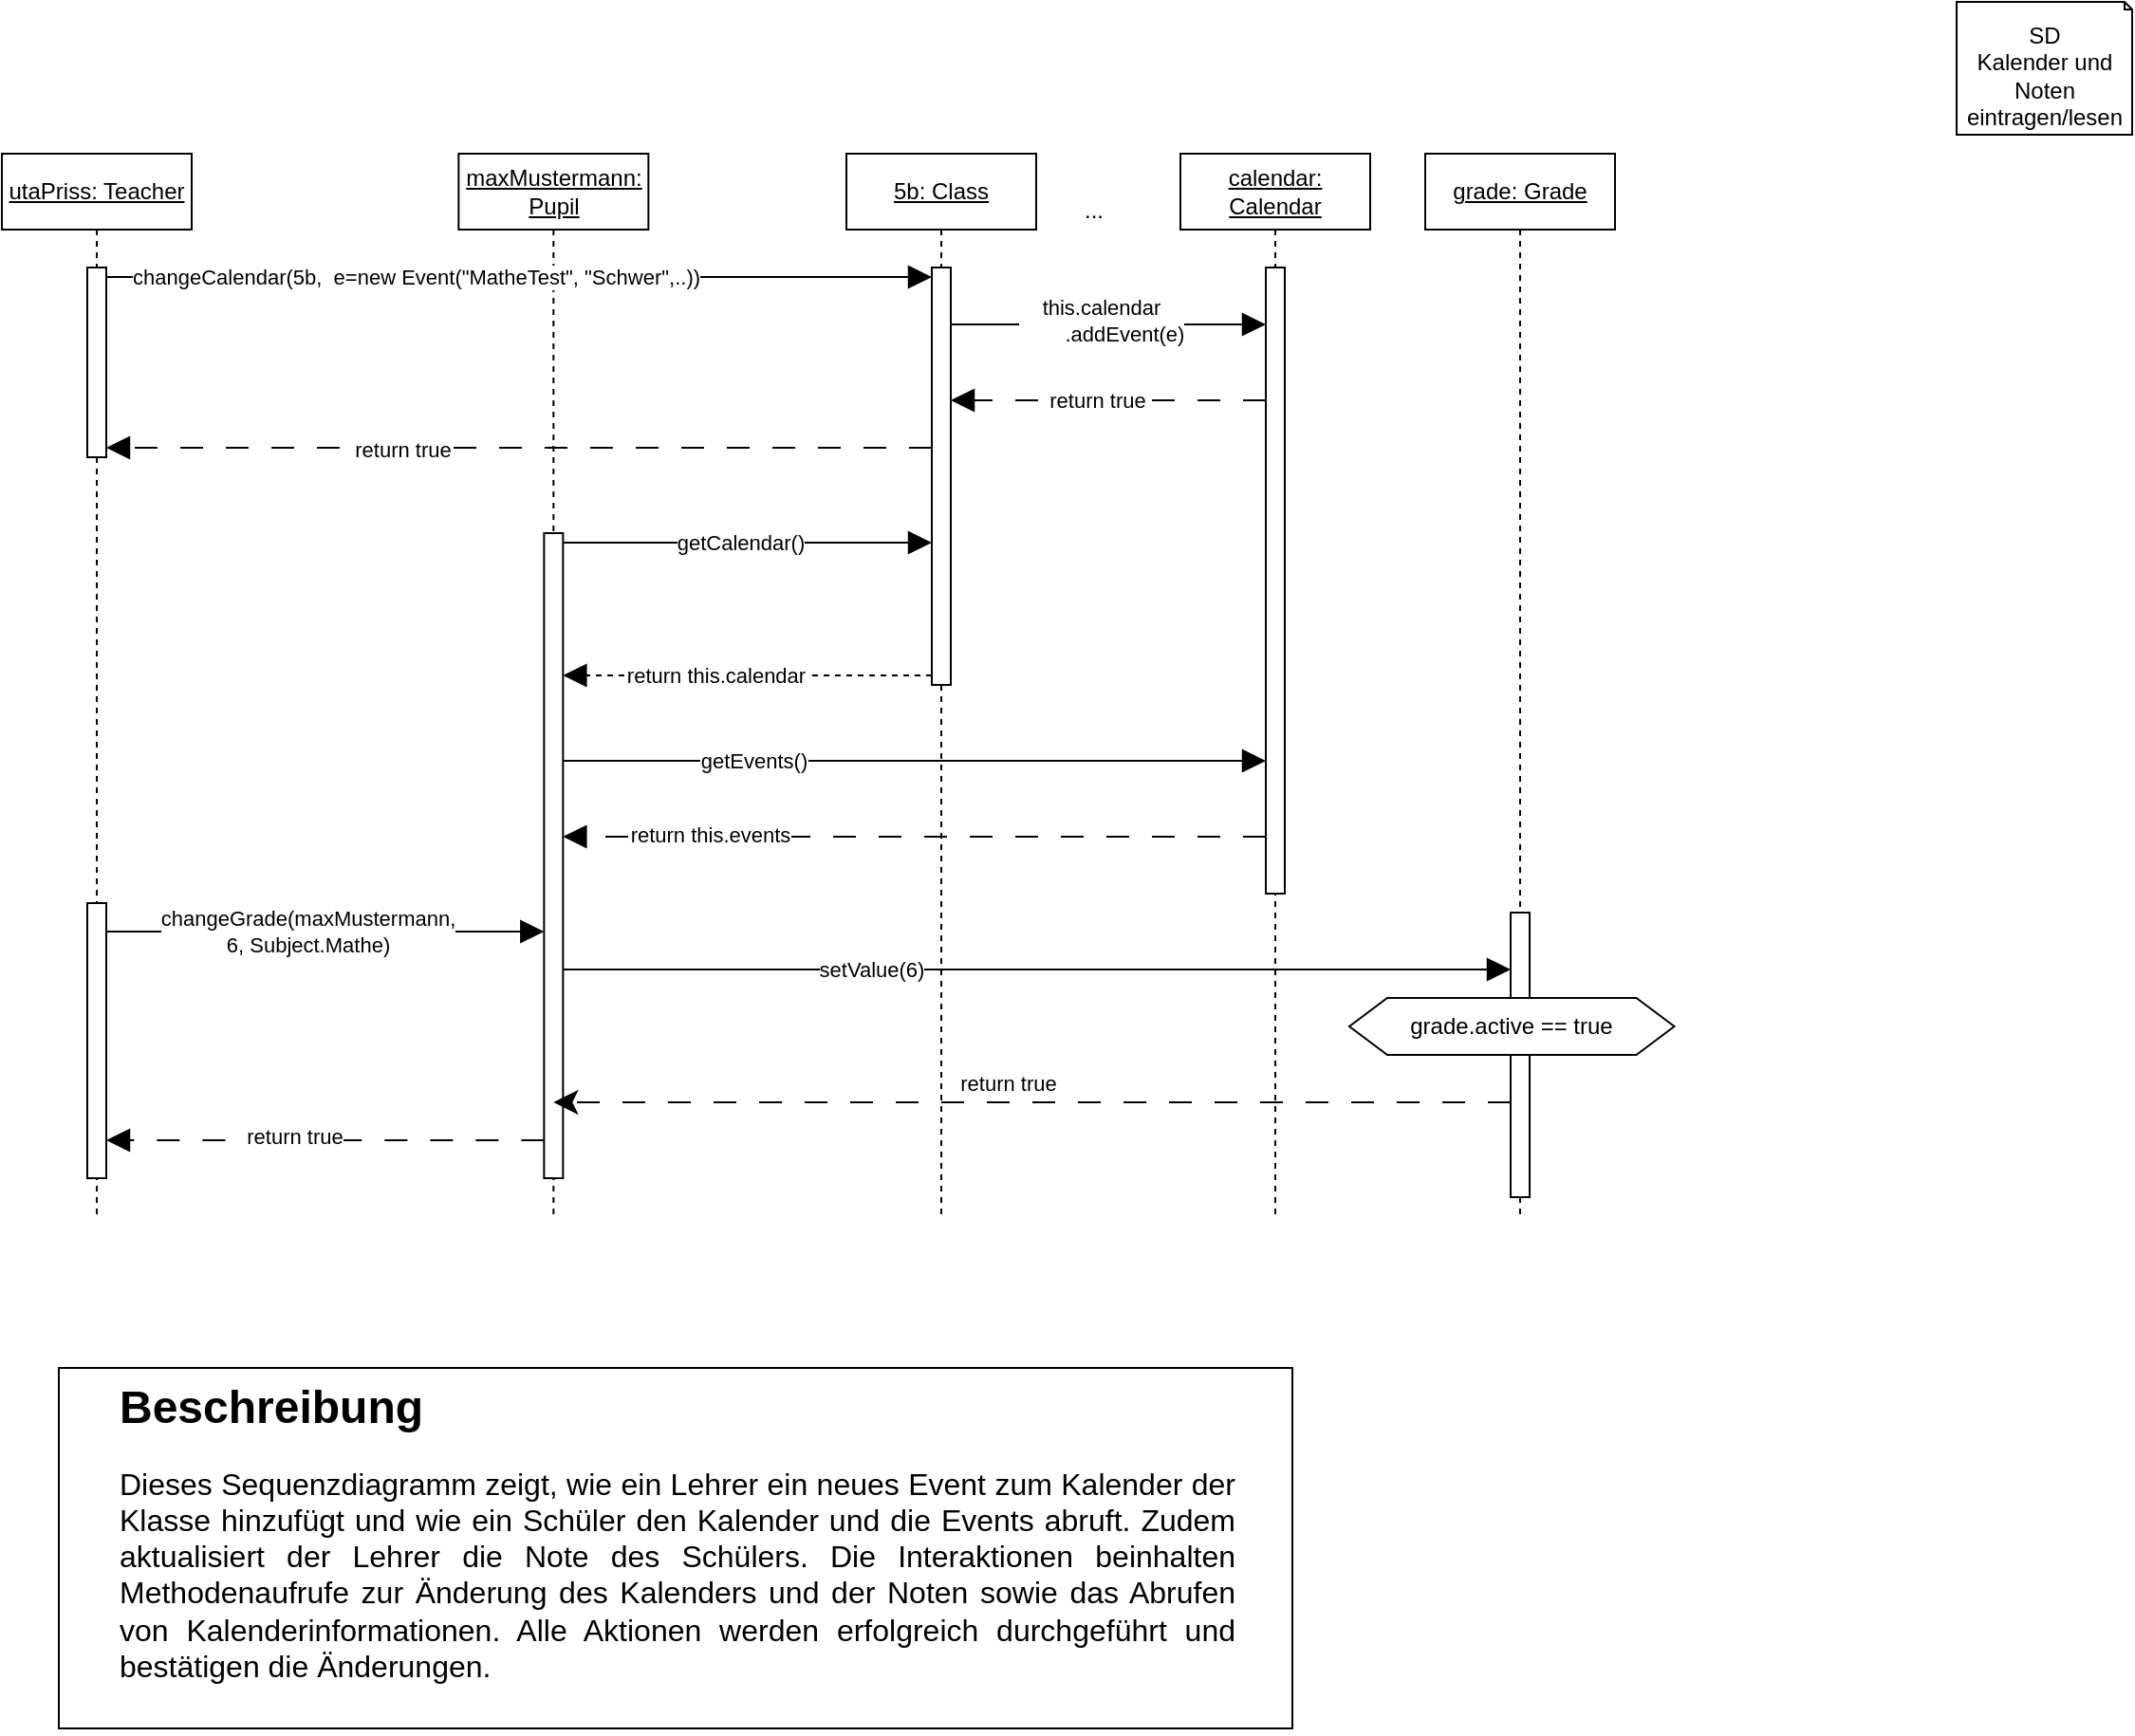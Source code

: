 <mxfile version="24.2.5" type="github">
  <diagram name="Page-1" id="lqil6zeCuKkwjWcCTeRo">
    <mxGraphModel dx="2849" dy="762" grid="1" gridSize="10" guides="1" tooltips="1" connect="1" arrows="1" fold="1" page="1" pageScale="1" pageWidth="850" pageHeight="1100" math="0" shadow="0">
      <root>
        <mxCell id="0" />
        <mxCell id="1" parent="0" />
        <mxCell id="LGZqytboxsc6lPR2mBcq-13" value="SD&lt;div&gt;Kalender und Noten&lt;/div&gt;&lt;div&gt;eintragen/lesen&lt;/div&gt;" style="shape=note2;boundedLbl=1;whiteSpace=wrap;html=1;size=4;verticalAlign=top;align=center;" parent="1" vertex="1">
          <mxGeometry x="-670" y="30" width="92.5" height="70" as="geometry" />
        </mxCell>
        <mxCell id="LGZqytboxsc6lPR2mBcq-44" value="&lt;u&gt;maxMustermann: Pupil&lt;/u&gt;" style="shape=umlLifeline;perimeter=lifelinePerimeter;whiteSpace=wrap;html=1;container=1;dropTarget=0;collapsible=0;recursiveResize=0;outlineConnect=0;portConstraint=eastwest;newEdgeStyle={&quot;edgeStyle&quot;:&quot;elbowEdgeStyle&quot;,&quot;elbow&quot;:&quot;vertical&quot;,&quot;curved&quot;:0,&quot;rounded&quot;:0};" parent="1" vertex="1">
          <mxGeometry x="-1459.33" y="110" width="100" height="560" as="geometry" />
        </mxCell>
        <mxCell id="LGZqytboxsc6lPR2mBcq-45" value="" style="html=1;points=[[0,0,0,0,5],[0,1,0,0,-5],[1,0,0,0,5],[1,1,0,0,-5]];perimeter=orthogonalPerimeter;outlineConnect=0;targetShapes=umlLifeline;portConstraint=eastwest;newEdgeStyle={&quot;curved&quot;:0,&quot;rounded&quot;:0};" parent="LGZqytboxsc6lPR2mBcq-44" vertex="1">
          <mxGeometry x="45" y="200" width="10" height="340" as="geometry" />
        </mxCell>
        <mxCell id="LGZqytboxsc6lPR2mBcq-48" value="&lt;u&gt;5b: Class&lt;/u&gt;" style="shape=umlLifeline;perimeter=lifelinePerimeter;whiteSpace=wrap;html=1;container=1;dropTarget=0;collapsible=0;recursiveResize=0;outlineConnect=0;portConstraint=eastwest;newEdgeStyle={&quot;edgeStyle&quot;:&quot;elbowEdgeStyle&quot;,&quot;elbow&quot;:&quot;vertical&quot;,&quot;curved&quot;:0,&quot;rounded&quot;:0};" parent="1" vertex="1">
          <mxGeometry x="-1255" y="110" width="100" height="560" as="geometry" />
        </mxCell>
        <mxCell id="LGZqytboxsc6lPR2mBcq-50" value="" style="html=1;points=[[0,0,0,0,5],[0,1,0,0,-5],[1,0,0,0,5],[1,1,0,0,-5]];perimeter=orthogonalPerimeter;outlineConnect=0;targetShapes=umlLifeline;portConstraint=eastwest;newEdgeStyle={&quot;curved&quot;:0,&quot;rounded&quot;:0};" parent="LGZqytboxsc6lPR2mBcq-48" vertex="1">
          <mxGeometry x="45" y="60" width="10" height="220" as="geometry" />
        </mxCell>
        <mxCell id="LGZqytboxsc6lPR2mBcq-55" style="edgeStyle=orthogonalEdgeStyle;rounded=0;orthogonalLoop=1;jettySize=auto;html=1;curved=0;endArrow=block;endFill=1;exitX=1;exitY=0;exitDx=0;exitDy=5;exitPerimeter=0;endSize=10;startSize=10;" parent="1" source="LGZqytboxsc6lPR2mBcq-45" target="LGZqytboxsc6lPR2mBcq-50" edge="1">
          <mxGeometry relative="1" as="geometry">
            <Array as="points">
              <mxPoint x="-1260" y="315" />
              <mxPoint x="-1260" y="315" />
            </Array>
            <mxPoint x="-1100" y="415" as="targetPoint" />
          </mxGeometry>
        </mxCell>
        <mxCell id="LGZqytboxsc6lPR2mBcq-56" value="getCalendar()" style="edgeLabel;html=1;align=center;verticalAlign=middle;resizable=0;points=[];" parent="LGZqytboxsc6lPR2mBcq-55" vertex="1" connectable="0">
          <mxGeometry x="-0.148" y="-2" relative="1" as="geometry">
            <mxPoint x="10" y="-2" as="offset" />
          </mxGeometry>
        </mxCell>
        <mxCell id="LGZqytboxsc6lPR2mBcq-57" style="edgeStyle=orthogonalEdgeStyle;rounded=0;orthogonalLoop=1;jettySize=auto;html=1;curved=0;dashed=1;endArrow=block;endFill=1;exitX=0;exitY=1;exitDx=0;exitDy=-5;exitPerimeter=0;endSize=10;startSize=10;" parent="1" source="LGZqytboxsc6lPR2mBcq-50" target="LGZqytboxsc6lPR2mBcq-45" edge="1">
          <mxGeometry relative="1" as="geometry">
            <Array as="points">
              <mxPoint x="-1230" y="385" />
              <mxPoint x="-1230" y="385" />
            </Array>
          </mxGeometry>
        </mxCell>
        <mxCell id="LGZqytboxsc6lPR2mBcq-58" value="return this.calendar" style="edgeLabel;html=1;align=center;verticalAlign=middle;resizable=0;points=[];" parent="LGZqytboxsc6lPR2mBcq-57" vertex="1" connectable="0">
          <mxGeometry x="0.097" relative="1" as="geometry">
            <mxPoint x="-8" as="offset" />
          </mxGeometry>
        </mxCell>
        <mxCell id="LGZqytboxsc6lPR2mBcq-59" value="&lt;u&gt;calendar: Calendar&lt;/u&gt;" style="shape=umlLifeline;perimeter=lifelinePerimeter;whiteSpace=wrap;html=1;container=1;dropTarget=0;collapsible=0;recursiveResize=0;outlineConnect=0;portConstraint=eastwest;newEdgeStyle={&quot;edgeStyle&quot;:&quot;elbowEdgeStyle&quot;,&quot;elbow&quot;:&quot;vertical&quot;,&quot;curved&quot;:0,&quot;rounded&quot;:0};" parent="1" vertex="1">
          <mxGeometry x="-1079" y="110" width="100" height="560" as="geometry" />
        </mxCell>
        <mxCell id="LGZqytboxsc6lPR2mBcq-60" value="" style="html=1;points=[[0,0,0,0,5],[0,1,0,0,-5],[1,0,0,0,5],[1,1,0,0,-5]];perimeter=orthogonalPerimeter;outlineConnect=0;targetShapes=umlLifeline;portConstraint=eastwest;newEdgeStyle={&quot;curved&quot;:0,&quot;rounded&quot;:0};" parent="LGZqytboxsc6lPR2mBcq-59" vertex="1">
          <mxGeometry x="45" y="60" width="10" height="330" as="geometry" />
        </mxCell>
        <mxCell id="LGZqytboxsc6lPR2mBcq-64" style="edgeStyle=orthogonalEdgeStyle;rounded=0;orthogonalLoop=1;jettySize=auto;html=1;curved=0;endArrow=block;endFill=1;endSize=10;startSize=10;" parent="1" source="LGZqytboxsc6lPR2mBcq-45" target="LGZqytboxsc6lPR2mBcq-60" edge="1">
          <mxGeometry relative="1" as="geometry">
            <Array as="points">
              <mxPoint x="-1090" y="430" />
              <mxPoint x="-1090" y="430" />
            </Array>
          </mxGeometry>
        </mxCell>
        <mxCell id="LGZqytboxsc6lPR2mBcq-65" value="getEvents()" style="edgeLabel;html=1;align=center;verticalAlign=middle;resizable=0;points=[];" parent="LGZqytboxsc6lPR2mBcq-64" vertex="1" connectable="0">
          <mxGeometry x="-0.305" y="2" relative="1" as="geometry">
            <mxPoint x="-28" y="2" as="offset" />
          </mxGeometry>
        </mxCell>
        <mxCell id="LGZqytboxsc6lPR2mBcq-66" value="&lt;u&gt;utaPriss: Teacher&lt;/u&gt;" style="shape=umlLifeline;perimeter=lifelinePerimeter;whiteSpace=wrap;html=1;container=1;dropTarget=0;collapsible=0;recursiveResize=0;outlineConnect=0;portConstraint=eastwest;newEdgeStyle={&quot;edgeStyle&quot;:&quot;elbowEdgeStyle&quot;,&quot;elbow&quot;:&quot;vertical&quot;,&quot;curved&quot;:0,&quot;rounded&quot;:0};" parent="1" vertex="1">
          <mxGeometry x="-1700" y="110" width="100" height="560" as="geometry" />
        </mxCell>
        <mxCell id="LGZqytboxsc6lPR2mBcq-67" value="" style="html=1;points=[[0,0,0,0,5],[0,1,0,0,-5],[1,0,0,0,5],[1,1,0,0,-5]];perimeter=orthogonalPerimeter;outlineConnect=0;targetShapes=umlLifeline;portConstraint=eastwest;newEdgeStyle={&quot;curved&quot;:0,&quot;rounded&quot;:0};" parent="LGZqytboxsc6lPR2mBcq-66" vertex="1">
          <mxGeometry x="45" y="60" width="10" height="100" as="geometry" />
        </mxCell>
        <mxCell id="LGZqytboxsc6lPR2mBcq-19" value="" style="html=1;points=[[0,0,0,0,5],[0,1,0,0,-5],[1,0,0,0,5],[1,1,0,0,-5]];perimeter=orthogonalPerimeter;outlineConnect=0;targetShapes=umlLifeline;portConstraint=eastwest;newEdgeStyle={&quot;curved&quot;:0,&quot;rounded&quot;:0};" parent="LGZqytboxsc6lPR2mBcq-66" vertex="1">
          <mxGeometry x="45" y="395" width="10" height="145" as="geometry" />
        </mxCell>
        <mxCell id="LGZqytboxsc6lPR2mBcq-69" style="edgeStyle=orthogonalEdgeStyle;rounded=0;orthogonalLoop=1;jettySize=auto;html=1;curved=0;entryX=0;entryY=0;entryDx=0;entryDy=5;entryPerimeter=0;endArrow=block;endFill=1;endSize=10;startSize=10;" parent="1" source="LGZqytboxsc6lPR2mBcq-67" target="LGZqytboxsc6lPR2mBcq-50" edge="1">
          <mxGeometry relative="1" as="geometry">
            <Array as="points">
              <mxPoint x="-1310" y="175" />
              <mxPoint x="-1310" y="175" />
            </Array>
          </mxGeometry>
        </mxCell>
        <mxCell id="LGZqytboxsc6lPR2mBcq-70" value="changeCalendar(5b,&amp;nbsp; e=new Event(&quot;MatheTest&quot;, &quot;Schwer&quot;,..))" style="edgeLabel;html=1;align=center;verticalAlign=middle;resizable=0;points=[];" parent="LGZqytboxsc6lPR2mBcq-69" vertex="1" connectable="0">
          <mxGeometry x="-0.071" relative="1" as="geometry">
            <mxPoint x="-39" as="offset" />
          </mxGeometry>
        </mxCell>
        <mxCell id="LGZqytboxsc6lPR2mBcq-71" style="edgeStyle=orthogonalEdgeStyle;rounded=0;orthogonalLoop=1;jettySize=auto;html=1;curved=0;endArrow=block;endFill=1;endSize=10;startSize=10;" parent="1" source="LGZqytboxsc6lPR2mBcq-50" target="LGZqytboxsc6lPR2mBcq-60" edge="1">
          <mxGeometry relative="1" as="geometry">
            <Array as="points">
              <mxPoint x="-1050" y="200" />
              <mxPoint x="-1050" y="200" />
            </Array>
            <mxPoint x="-970" y="190" as="targetPoint" />
          </mxGeometry>
        </mxCell>
        <mxCell id="LGZqytboxsc6lPR2mBcq-72" value="this.calendar&lt;div&gt;&lt;span style=&quot;white-space: pre;&quot;&gt;&#x9;&lt;/span&gt;.addEvent(e)&lt;/div&gt;" style="edgeLabel;html=1;align=center;verticalAlign=middle;resizable=0;points=[];" parent="LGZqytboxsc6lPR2mBcq-71" vertex="1" connectable="0">
          <mxGeometry x="-0.464" y="3" relative="1" as="geometry">
            <mxPoint x="34" y="1" as="offset" />
          </mxGeometry>
        </mxCell>
        <mxCell id="LGZqytboxsc6lPR2mBcq-73" style="edgeStyle=orthogonalEdgeStyle;rounded=0;orthogonalLoop=1;jettySize=auto;html=1;curved=0;endArrow=block;endFill=1;dashed=1;dashPattern=12 12;endSize=10;startSize=10;" parent="1" source="LGZqytboxsc6lPR2mBcq-60" target="LGZqytboxsc6lPR2mBcq-50" edge="1">
          <mxGeometry relative="1" as="geometry">
            <Array as="points">
              <mxPoint x="-1060" y="240" />
              <mxPoint x="-1060" y="240" />
            </Array>
          </mxGeometry>
        </mxCell>
        <mxCell id="LGZqytboxsc6lPR2mBcq-76" value="return true" style="edgeLabel;html=1;align=center;verticalAlign=middle;resizable=0;points=[];" parent="LGZqytboxsc6lPR2mBcq-73" vertex="1" connectable="0">
          <mxGeometry x="0.225" y="3" relative="1" as="geometry">
            <mxPoint x="12" y="-3" as="offset" />
          </mxGeometry>
        </mxCell>
        <mxCell id="LGZqytboxsc6lPR2mBcq-74" value="..." style="text;html=1;align=center;verticalAlign=middle;resizable=0;points=[];autosize=1;strokeColor=none;fillColor=none;" parent="1" vertex="1">
          <mxGeometry x="-1140" y="125" width="30" height="30" as="geometry" />
        </mxCell>
        <mxCell id="LGZqytboxsc6lPR2mBcq-77" style="edgeStyle=orthogonalEdgeStyle;rounded=0;orthogonalLoop=1;jettySize=auto;html=1;curved=0;endArrow=block;endFill=1;dashed=1;entryX=1;entryY=1;entryDx=0;entryDy=-5;entryPerimeter=0;dashPattern=12 12;endSize=10;startSize=10;" parent="1" source="LGZqytboxsc6lPR2mBcq-50" target="LGZqytboxsc6lPR2mBcq-67" edge="1">
          <mxGeometry relative="1" as="geometry">
            <Array as="points">
              <mxPoint x="-1300" y="265" />
              <mxPoint x="-1300" y="265" />
            </Array>
          </mxGeometry>
        </mxCell>
        <mxCell id="LGZqytboxsc6lPR2mBcq-78" value="return true" style="edgeLabel;html=1;align=center;verticalAlign=middle;resizable=0;points=[];" parent="LGZqytboxsc6lPR2mBcq-77" vertex="1" connectable="0">
          <mxGeometry x="-0.005" y="1" relative="1" as="geometry">
            <mxPoint x="-63" as="offset" />
          </mxGeometry>
        </mxCell>
        <mxCell id="LGZqytboxsc6lPR2mBcq-79" style="edgeStyle=orthogonalEdgeStyle;rounded=0;orthogonalLoop=1;jettySize=auto;html=1;curved=0;endArrow=block;endFill=1;dashed=1;dashPattern=12 12;endSize=10;startSize=10;" parent="1" source="LGZqytboxsc6lPR2mBcq-60" target="LGZqytboxsc6lPR2mBcq-45" edge="1">
          <mxGeometry relative="1" as="geometry">
            <mxPoint x="-1250" y="470" as="targetPoint" />
            <Array as="points">
              <mxPoint x="-1100" y="470" />
              <mxPoint x="-1100" y="470" />
            </Array>
          </mxGeometry>
        </mxCell>
        <mxCell id="LGZqytboxsc6lPR2mBcq-80" value="return this.events" style="edgeLabel;html=1;align=center;verticalAlign=middle;resizable=0;points=[];" parent="LGZqytboxsc6lPR2mBcq-79" vertex="1" connectable="0">
          <mxGeometry x="-0.09" y="-1" relative="1" as="geometry">
            <mxPoint x="-125" as="offset" />
          </mxGeometry>
        </mxCell>
        <mxCell id="LGZqytboxsc6lPR2mBcq-22" style="edgeStyle=orthogonalEdgeStyle;rounded=0;orthogonalLoop=1;jettySize=auto;html=1;curved=0;endArrow=block;endFill=1;endSize=10;startSize=10;" parent="1" source="LGZqytboxsc6lPR2mBcq-19" target="LGZqytboxsc6lPR2mBcq-45" edge="1">
          <mxGeometry relative="1" as="geometry">
            <mxPoint x="-950" y="700" as="targetPoint" />
            <Array as="points">
              <mxPoint x="-1580" y="520" />
              <mxPoint x="-1580" y="520" />
            </Array>
          </mxGeometry>
        </mxCell>
        <mxCell id="LGZqytboxsc6lPR2mBcq-23" value="changeGrade(maxMustermann,&lt;div&gt;6, Subject.Mathe)&lt;/div&gt;" style="edgeLabel;html=1;align=center;verticalAlign=middle;resizable=0;points=[];" parent="LGZqytboxsc6lPR2mBcq-22" vertex="1" connectable="0">
          <mxGeometry x="-0.484" relative="1" as="geometry">
            <mxPoint x="46" as="offset" />
          </mxGeometry>
        </mxCell>
        <mxCell id="LGZqytboxsc6lPR2mBcq-81" value="&lt;u&gt;grade: Grade&lt;/u&gt;" style="shape=umlLifeline;perimeter=lifelinePerimeter;whiteSpace=wrap;html=1;container=1;dropTarget=0;collapsible=0;recursiveResize=0;outlineConnect=0;portConstraint=eastwest;newEdgeStyle={&quot;edgeStyle&quot;:&quot;elbowEdgeStyle&quot;,&quot;elbow&quot;:&quot;vertical&quot;,&quot;curved&quot;:0,&quot;rounded&quot;:0};" parent="1" vertex="1">
          <mxGeometry x="-950" y="110" width="100" height="560" as="geometry" />
        </mxCell>
        <mxCell id="LGZqytboxsc6lPR2mBcq-82" value="" style="html=1;points=[[0,0,0,0,5],[0,1,0,0,-5],[1,0,0,0,5],[1,1,0,0,-5]];perimeter=orthogonalPerimeter;outlineConnect=0;targetShapes=umlLifeline;portConstraint=eastwest;newEdgeStyle={&quot;curved&quot;:0,&quot;rounded&quot;:0};" parent="LGZqytboxsc6lPR2mBcq-81" vertex="1">
          <mxGeometry x="45" y="400" width="10" height="150" as="geometry" />
        </mxCell>
        <mxCell id="LGZqytboxsc6lPR2mBcq-88" style="edgeStyle=orthogonalEdgeStyle;rounded=0;orthogonalLoop=1;jettySize=auto;html=1;curved=0;endArrow=block;endFill=1;endSize=10;startSize=10;" parent="1" source="LGZqytboxsc6lPR2mBcq-45" target="LGZqytboxsc6lPR2mBcq-82" edge="1">
          <mxGeometry relative="1" as="geometry">
            <Array as="points">
              <mxPoint x="-950" y="540" />
              <mxPoint x="-950" y="540" />
            </Array>
            <mxPoint x="-1360" y="540" as="sourcePoint" />
            <mxPoint x="-800" y="540" as="targetPoint" />
          </mxGeometry>
        </mxCell>
        <mxCell id="LGZqytboxsc6lPR2mBcq-89" value="setValue(6)" style="edgeLabel;html=1;align=center;verticalAlign=middle;resizable=0;points=[];" parent="LGZqytboxsc6lPR2mBcq-88" vertex="1" connectable="0">
          <mxGeometry x="-0.172" y="-1" relative="1" as="geometry">
            <mxPoint x="-44" y="-1" as="offset" />
          </mxGeometry>
        </mxCell>
        <mxCell id="LGZqytboxsc6lPR2mBcq-92" style="edgeStyle=orthogonalEdgeStyle;rounded=0;orthogonalLoop=1;jettySize=auto;html=1;curved=0;endArrow=block;endFill=1;dashed=1;dashPattern=12 12;endSize=10;startSize=10;" parent="1" source="LGZqytboxsc6lPR2mBcq-45" target="LGZqytboxsc6lPR2mBcq-19" edge="1">
          <mxGeometry relative="1" as="geometry">
            <mxPoint x="-1410" y="750" as="targetPoint" />
            <Array as="points">
              <mxPoint x="-1530" y="630" />
              <mxPoint x="-1530" y="630" />
            </Array>
          </mxGeometry>
        </mxCell>
        <mxCell id="LGZqytboxsc6lPR2mBcq-93" value="return true" style="edgeLabel;html=1;align=center;verticalAlign=middle;resizable=0;points=[];" parent="LGZqytboxsc6lPR2mBcq-92" vertex="1" connectable="0">
          <mxGeometry x="0.144" y="-2" relative="1" as="geometry">
            <mxPoint as="offset" />
          </mxGeometry>
        </mxCell>
        <mxCell id="LGZqytboxsc6lPR2mBcq-95" value="grade.active == true" style="shape=hexagon;perimeter=hexagonPerimeter2;whiteSpace=wrap;html=1;fixedSize=1;" parent="1" vertex="1">
          <mxGeometry x="-990" y="555" width="171.25" height="30" as="geometry" />
        </mxCell>
        <mxCell id="HVyW2HjTPRe6w9ZBWH31-2" value="" style="rounded=0;whiteSpace=wrap;html=1;" parent="1" vertex="1">
          <mxGeometry x="-1670" y="750" width="650" height="190" as="geometry" />
        </mxCell>
        <mxCell id="HVyW2HjTPRe6w9ZBWH31-3" value="&lt;h1 style=&quot;margin-top: 0px;&quot;&gt;&lt;span style=&quot;background-color: initial;&quot;&gt;&lt;font style=&quot;font-size: 24px;&quot;&gt;Beschreibung&lt;/font&gt;&lt;/span&gt;&lt;/h1&gt;&lt;div style=&quot;text-align: justify;&quot;&gt;&lt;span style=&quot;background-color: initial;&quot;&gt;&lt;font size=&quot;3&quot;&gt;Dieses Sequenzdiagramm zeigt, wie ein Lehrer ein neues Event zum Kalender der Klasse hinzufügt und wie ein Schüler den Kalender und die Events abruft. Zudem aktualisiert der Lehrer die Note des Schülers. Die Interaktionen beinhalten Methodenaufrufe zur Änderung des Kalenders und der Noten sowie das Abrufen von Kalenderinformationen. Alle Aktionen werden erfolgreich durchgeführt und bestätigen die Änderungen.&lt;/font&gt;&lt;br&gt;&lt;/span&gt;&lt;/div&gt;" style="text;html=1;whiteSpace=wrap;overflow=hidden;rounded=0;" parent="1" vertex="1">
          <mxGeometry x="-1640" y="750" width="590" height="190" as="geometry" />
        </mxCell>
        <mxCell id="SVZC54sk3JSVgAa1kv6Z-1" style="edgeStyle=orthogonalEdgeStyle;rounded=0;orthogonalLoop=1;jettySize=auto;html=1;curved=0;dashed=1;dashPattern=12 12;endSize=10;startSize=10;" edge="1" parent="1" source="LGZqytboxsc6lPR2mBcq-82" target="LGZqytboxsc6lPR2mBcq-44">
          <mxGeometry relative="1" as="geometry">
            <Array as="points">
              <mxPoint x="-1020" y="610" />
              <mxPoint x="-1020" y="610" />
            </Array>
          </mxGeometry>
        </mxCell>
        <mxCell id="SVZC54sk3JSVgAa1kv6Z-2" value="return true" style="edgeLabel;html=1;align=center;verticalAlign=middle;resizable=0;points=[];" vertex="1" connectable="0" parent="SVZC54sk3JSVgAa1kv6Z-1">
          <mxGeometry x="0.005" y="-1" relative="1" as="geometry">
            <mxPoint x="-12" y="-9" as="offset" />
          </mxGeometry>
        </mxCell>
      </root>
    </mxGraphModel>
  </diagram>
</mxfile>
